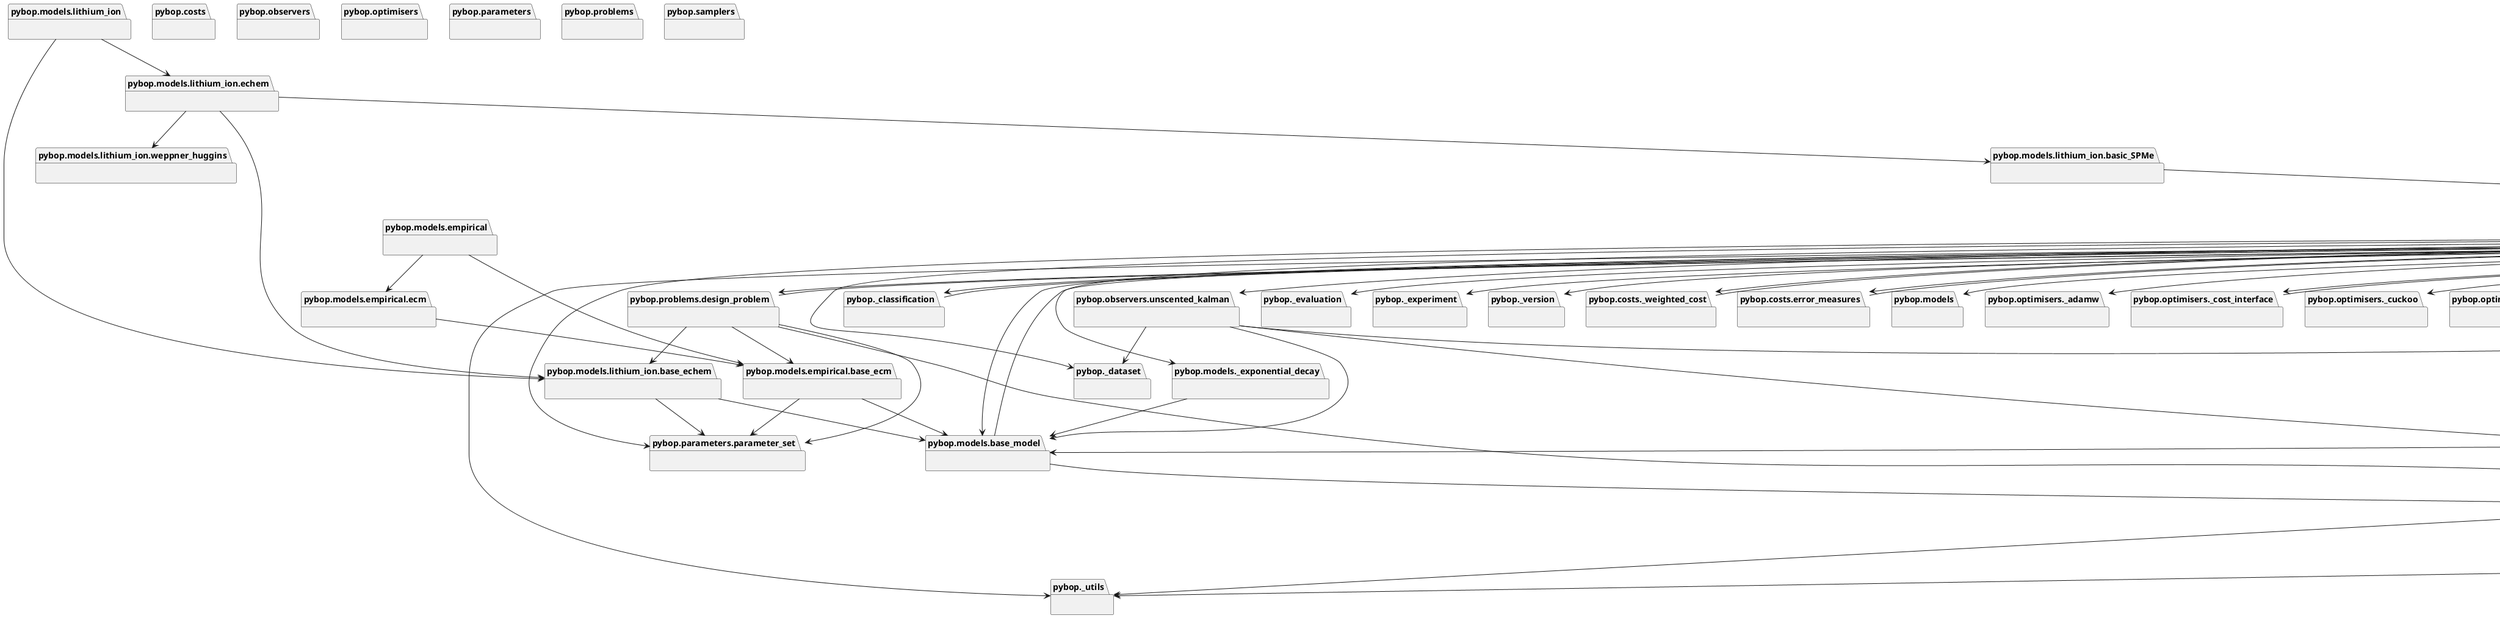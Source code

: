 @startuml packages
set namespaceSeparator none
package "pybop" as pybop {
}
package "pybop._classification" as pybop._classification {
}
package "pybop._dataset" as pybop._dataset {
}
package "pybop._evaluation" as pybop._evaluation {
}
package "pybop._experiment" as pybop._experiment {
}
package "pybop._utils" as pybop._utils {
}
package "pybop._version" as pybop._version {
}
package "pybop.costs" as pybop.costs {
}
package "pybop.costs._likelihoods" as pybop.costs._likelihoods {
}
package "pybop.costs._weighted_cost" as pybop.costs._weighted_cost {
}
package "pybop.costs.base_cost" as pybop.costs.base_cost {
}
package "pybop.costs.design_costs" as pybop.costs.design_costs {
}
package "pybop.costs.error_measures" as pybop.costs.error_measures {
}
package "pybop.costs.fitting_costs" as pybop.costs.fitting_costs {
}
package "pybop.models" as pybop.models {
}
package "pybop.models._exponential_decay" as pybop.models._exponential_decay {
}
package "pybop.models.base_model" as pybop.models.base_model {
}
package "pybop.models.empirical" as pybop.models.empirical {
}
package "pybop.models.empirical.base_ecm" as pybop.models.empirical.base_ecm {
}
package "pybop.models.empirical.ecm" as pybop.models.empirical.ecm {
}
package "pybop.models.lithium_ion" as pybop.models.lithium_ion {
}
package "pybop.models.lithium_ion.base_echem" as pybop.models.lithium_ion.base_echem {
}
package "pybop.models.lithium_ion.basic_SPMe" as pybop.models.lithium_ion.basic_SPMe {
}
package "pybop.models.lithium_ion.echem" as pybop.models.lithium_ion.echem {
}
package "pybop.models.lithium_ion.weppner_huggins" as pybop.models.lithium_ion.weppner_huggins {
}
package "pybop.observers" as pybop.observers {
}
package "pybop.observers.observer" as pybop.observers.observer {
}
package "pybop.observers.unscented_kalman" as pybop.observers.unscented_kalman {
}
package "pybop.optimisers" as pybop.optimisers {
}
package "pybop.optimisers._adamw" as pybop.optimisers._adamw {
}
package "pybop.optimisers._cost_interface" as pybop.optimisers._cost_interface {
}
package "pybop.optimisers._cuckoo" as pybop.optimisers._cuckoo {
}
package "pybop.optimisers._gradient_descent" as pybop.optimisers._gradient_descent {
}
package "pybop.optimisers._irprop_plus" as pybop.optimisers._irprop_plus {
}
package "pybop.optimisers._random_search" as pybop.optimisers._random_search {
}
package "pybop.optimisers._result" as pybop.optimisers._result {
}
package "pybop.optimisers._simulated_annealing" as pybop.optimisers._simulated_annealing {
}
package "pybop.optimisers.base_optimiser" as pybop.optimisers.base_optimiser {
}
package "pybop.optimisers.base_pints_optimiser" as pybop.optimisers.base_pints_optimiser {
}
package "pybop.optimisers.optimisation" as pybop.optimisers.optimisation {
}
package "pybop.optimisers.pints_optimisers" as pybop.optimisers.pints_optimisers {
}
package "pybop.optimisers.scipy_optimisers" as pybop.optimisers.scipy_optimisers {
}
package "pybop.parameters" as pybop.parameters {
}
package "pybop.parameters.parameter" as pybop.parameters.parameter {
}
package "pybop.parameters.parameter_set" as pybop.parameters.parameter_set {
}
package "pybop.parameters.priors" as pybop.parameters.priors {
}
package "pybop.plot" as pybop.plot {
}
package "pybop.plot.contour" as pybop.plot.contour {
}
package "pybop.plot.convergence" as pybop.plot.convergence {
}
package "pybop.plot.dataset" as pybop.plot.dataset {
}
package "pybop.plot.nyquist" as pybop.plot.nyquist {
}
package "pybop.plot.parameters" as pybop.plot.parameters {
}
package "pybop.plot.plotly_manager" as pybop.plot.plotly_manager {
}
package "pybop.plot.problem" as pybop.plot.problem {
}
package "pybop.plot.standard_plots" as pybop.plot.standard_plots {
}
package "pybop.plot.voronoi" as pybop.plot.voronoi {
}
package "pybop.problems" as pybop.problems {
}
package "pybop.problems.base_problem" as pybop.problems.base_problem {
}
package "pybop.problems.design_problem" as pybop.problems.design_problem {
}
package "pybop.problems.fitting_problem" as pybop.problems.fitting_problem {
}
package "pybop.problems.multi_fitting_problem" as pybop.problems.multi_fitting_problem {
}
package "pybop.samplers" as pybop.samplers {
}
package "pybop.samplers.base_pints_sampler" as pybop.samplers.base_pints_sampler {
}
package "pybop.samplers.base_sampler" as pybop.samplers.base_sampler {
}
package "pybop.samplers.mcmc_sampler" as pybop.samplers.mcmc_sampler {
}
package "pybop.samplers.mcmc_summary" as pybop.samplers.mcmc_summary {
}
package "pybop.samplers.pints_samplers" as pybop.samplers.pints_samplers {
}
pybop --> pybop._classification
pybop --> pybop._dataset
pybop --> pybop._evaluation
pybop --> pybop._experiment
pybop --> pybop._utils
pybop --> pybop._version
pybop --> pybop.costs._likelihoods
pybop --> pybop.costs._weighted_cost
pybop --> pybop.costs.base_cost
pybop --> pybop.costs.design_costs
pybop --> pybop.costs.error_measures
pybop --> pybop.costs.fitting_costs
pybop --> pybop.models
pybop --> pybop.models._exponential_decay
pybop --> pybop.models.base_model
pybop --> pybop.observers.observer
pybop --> pybop.observers.unscented_kalman
pybop --> pybop.optimisers._adamw
pybop --> pybop.optimisers._cost_interface
pybop --> pybop.optimisers._cuckoo
pybop --> pybop.optimisers._gradient_descent
pybop --> pybop.optimisers._irprop_plus
pybop --> pybop.optimisers._random_search
pybop --> pybop.optimisers._result
pybop --> pybop.optimisers._simulated_annealing
pybop --> pybop.optimisers.base_optimiser
pybop --> pybop.optimisers.base_pints_optimiser
pybop --> pybop.optimisers.optimisation
pybop --> pybop.optimisers.pints_optimisers
pybop --> pybop.optimisers.scipy_optimisers
pybop --> pybop.parameters.parameter
pybop --> pybop.parameters.parameter_set
pybop --> pybop.parameters.priors
pybop --> pybop.problems.base_problem
pybop --> pybop.problems.design_problem
pybop --> pybop.problems.fitting_problem
pybop --> pybop.problems.multi_fitting_problem
pybop --> pybop.samplers.base_pints_sampler
pybop --> pybop.samplers.base_sampler
pybop --> pybop.samplers.mcmc_sampler
pybop --> pybop.samplers.mcmc_summary
pybop --> pybop.samplers.pints_samplers
pybop._classification --> pybop
pybop.costs._likelihoods --> pybop
pybop.costs._likelihoods --> pybop.costs.base_cost
pybop.costs._likelihoods --> pybop.parameters.parameter
pybop.costs._likelihoods --> pybop.parameters.priors
pybop.costs._likelihoods --> pybop.problems.base_problem
pybop.costs._weighted_cost --> pybop
pybop.costs.base_cost --> pybop
pybop.costs.base_cost --> pybop._utils
pybop.costs.base_cost --> pybop.parameters.parameter
pybop.costs.design_costs --> pybop.costs.base_cost
pybop.costs.error_measures --> pybop
pybop.costs.fitting_costs --> pybop.costs.base_cost
pybop.costs.fitting_costs --> pybop.observers.observer
pybop.models._exponential_decay --> pybop.models.base_model
pybop.models.base_model --> pybop
pybop.models.base_model --> pybop.parameters.parameter
pybop.models.empirical --> pybop.models.empirical.base_ecm
pybop.models.empirical --> pybop.models.empirical.ecm
pybop.models.empirical.base_ecm --> pybop.models.base_model
pybop.models.empirical.base_ecm --> pybop.parameters.parameter_set
pybop.models.empirical.ecm --> pybop.models.empirical.base_ecm
pybop.models.lithium_ion --> pybop.models.lithium_ion.base_echem
pybop.models.lithium_ion --> pybop.models.lithium_ion.echem
pybop.models.lithium_ion.base_echem --> pybop.models.base_model
pybop.models.lithium_ion.base_echem --> pybop.parameters.parameter_set
pybop.models.lithium_ion.basic_SPMe --> pybop
pybop.models.lithium_ion.echem --> pybop.models.lithium_ion.base_echem
pybop.models.lithium_ion.echem --> pybop.models.lithium_ion.basic_SPMe
pybop.models.lithium_ion.echem --> pybop.models.lithium_ion.weppner_huggins
pybop.observers.observer --> pybop
pybop.observers.observer --> pybop.models.base_model
pybop.observers.observer --> pybop.parameters.parameter
pybop.observers.unscented_kalman --> pybop._dataset
pybop.observers.unscented_kalman --> pybop.models.base_model
pybop.observers.unscented_kalman --> pybop.observers.observer
pybop.observers.unscented_kalman --> pybop.parameters.parameter
pybop.optimisers._cost_interface --> pybop
pybop.optimisers._result --> pybop
pybop.optimisers.base_optimiser --> pybop
pybop.optimisers.base_pints_optimiser --> pybop
pybop.optimisers.optimisation --> pybop
pybop.optimisers.pints_optimisers --> pybop
pybop.optimisers.scipy_optimisers --> pybop
pybop.parameters.parameter --> pybop
pybop.parameters.parameter --> pybop._utils
pybop.plot --> pybop.plot.contour
pybop.plot --> pybop.plot.convergence
pybop.plot --> pybop.plot.dataset
pybop.plot --> pybop.plot.nyquist
pybop.plot --> pybop.plot.parameters
pybop.plot --> pybop.plot.plotly_manager
pybop.plot --> pybop.plot.problem
pybop.plot --> pybop.plot.standard_plots
pybop.plot --> pybop.plot.voronoi
pybop.plot.contour --> pybop
pybop.plot.contour --> pybop.plot.plotly_manager
pybop.plot.convergence --> pybop.plot.standard_plots
pybop.plot.dataset --> pybop.plot.standard_plots
pybop.plot.nyquist --> pybop.parameters.parameter
pybop.plot.nyquist --> pybop.plot.standard_plots
pybop.plot.parameters --> pybop
pybop.plot.parameters --> pybop.plot.standard_plots
pybop.plot.problem --> pybop
pybop.plot.problem --> pybop.parameters.parameter
pybop.plot.problem --> pybop.plot.standard_plots
pybop.plot.standard_plots --> pybop.plot.plotly_manager
pybop.plot.voronoi --> pybop
pybop.plot.voronoi --> pybop.plot.plotly_manager
pybop.problems.base_problem --> pybop
pybop.problems.base_problem --> pybop.parameters.parameter
pybop.problems.design_problem --> pybop
pybop.problems.design_problem --> pybop.models.empirical.base_ecm
pybop.problems.design_problem --> pybop.models.lithium_ion.base_echem
pybop.problems.design_problem --> pybop.parameters.parameter
pybop.problems.design_problem --> pybop.parameters.parameter_set
pybop.problems.fitting_problem --> pybop
pybop.problems.fitting_problem --> pybop.parameters.parameter
pybop.problems.multi_fitting_problem --> pybop
pybop.problems.multi_fitting_problem --> pybop.parameters.parameter
pybop.samplers.base_pints_sampler --> pybop
pybop.samplers.base_sampler --> pybop
pybop.samplers.mcmc_sampler --> pybop
pybop.samplers.mcmc_summary --> pybop.plot
pybop.samplers.pints_samplers --> pybop
@enduml
